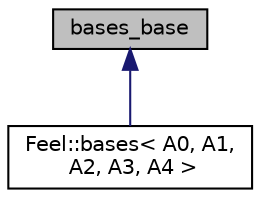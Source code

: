digraph "bases_base"
{
 // LATEX_PDF_SIZE
  edge [fontname="Helvetica",fontsize="10",labelfontname="Helvetica",labelfontsize="10"];
  node [fontname="Helvetica",fontsize="10",shape=record];
  Node1 [label="bases_base",height=0.2,width=0.4,color="black", fillcolor="grey75", style="filled", fontcolor="black",tooltip=" "];
  Node1 -> Node2 [dir="back",color="midnightblue",fontsize="10",style="solid",fontname="Helvetica"];
  Node2 [label="Feel::bases\< A0, A1,\l A2, A3, A4 \>",height=0.2,width=0.4,color="black", fillcolor="white", style="filled",URL="$structFeel_1_1bases.html",tooltip=" "];
}
